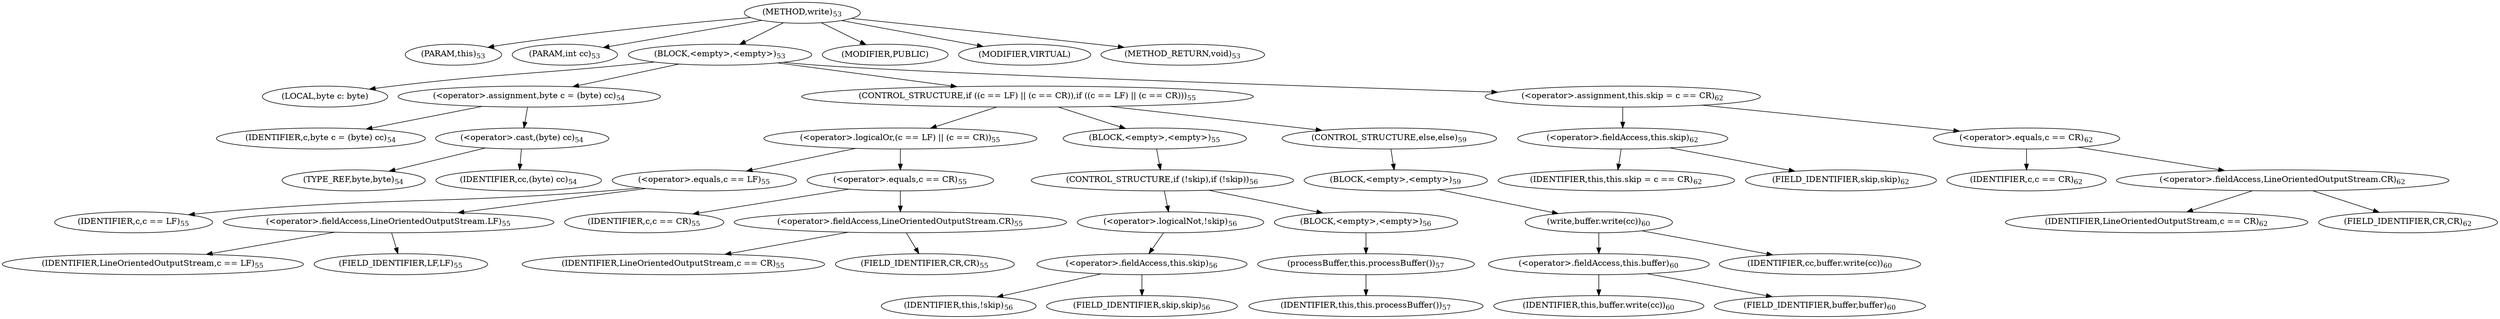 digraph "write" {  
"36" [label = <(METHOD,write)<SUB>53</SUB>> ]
"4" [label = <(PARAM,this)<SUB>53</SUB>> ]
"37" [label = <(PARAM,int cc)<SUB>53</SUB>> ]
"38" [label = <(BLOCK,&lt;empty&gt;,&lt;empty&gt;)<SUB>53</SUB>> ]
"39" [label = <(LOCAL,byte c: byte)> ]
"40" [label = <(&lt;operator&gt;.assignment,byte c = (byte) cc)<SUB>54</SUB>> ]
"41" [label = <(IDENTIFIER,c,byte c = (byte) cc)<SUB>54</SUB>> ]
"42" [label = <(&lt;operator&gt;.cast,(byte) cc)<SUB>54</SUB>> ]
"43" [label = <(TYPE_REF,byte,byte)<SUB>54</SUB>> ]
"44" [label = <(IDENTIFIER,cc,(byte) cc)<SUB>54</SUB>> ]
"45" [label = <(CONTROL_STRUCTURE,if ((c == LF) || (c == CR)),if ((c == LF) || (c == CR)))<SUB>55</SUB>> ]
"46" [label = <(&lt;operator&gt;.logicalOr,(c == LF) || (c == CR))<SUB>55</SUB>> ]
"47" [label = <(&lt;operator&gt;.equals,c == LF)<SUB>55</SUB>> ]
"48" [label = <(IDENTIFIER,c,c == LF)<SUB>55</SUB>> ]
"49" [label = <(&lt;operator&gt;.fieldAccess,LineOrientedOutputStream.LF)<SUB>55</SUB>> ]
"50" [label = <(IDENTIFIER,LineOrientedOutputStream,c == LF)<SUB>55</SUB>> ]
"51" [label = <(FIELD_IDENTIFIER,LF,LF)<SUB>55</SUB>> ]
"52" [label = <(&lt;operator&gt;.equals,c == CR)<SUB>55</SUB>> ]
"53" [label = <(IDENTIFIER,c,c == CR)<SUB>55</SUB>> ]
"54" [label = <(&lt;operator&gt;.fieldAccess,LineOrientedOutputStream.CR)<SUB>55</SUB>> ]
"55" [label = <(IDENTIFIER,LineOrientedOutputStream,c == CR)<SUB>55</SUB>> ]
"56" [label = <(FIELD_IDENTIFIER,CR,CR)<SUB>55</SUB>> ]
"57" [label = <(BLOCK,&lt;empty&gt;,&lt;empty&gt;)<SUB>55</SUB>> ]
"58" [label = <(CONTROL_STRUCTURE,if (!skip),if (!skip))<SUB>56</SUB>> ]
"59" [label = <(&lt;operator&gt;.logicalNot,!skip)<SUB>56</SUB>> ]
"60" [label = <(&lt;operator&gt;.fieldAccess,this.skip)<SUB>56</SUB>> ]
"61" [label = <(IDENTIFIER,this,!skip)<SUB>56</SUB>> ]
"62" [label = <(FIELD_IDENTIFIER,skip,skip)<SUB>56</SUB>> ]
"63" [label = <(BLOCK,&lt;empty&gt;,&lt;empty&gt;)<SUB>56</SUB>> ]
"64" [label = <(processBuffer,this.processBuffer())<SUB>57</SUB>> ]
"3" [label = <(IDENTIFIER,this,this.processBuffer())<SUB>57</SUB>> ]
"65" [label = <(CONTROL_STRUCTURE,else,else)<SUB>59</SUB>> ]
"66" [label = <(BLOCK,&lt;empty&gt;,&lt;empty&gt;)<SUB>59</SUB>> ]
"67" [label = <(write,buffer.write(cc))<SUB>60</SUB>> ]
"68" [label = <(&lt;operator&gt;.fieldAccess,this.buffer)<SUB>60</SUB>> ]
"69" [label = <(IDENTIFIER,this,buffer.write(cc))<SUB>60</SUB>> ]
"70" [label = <(FIELD_IDENTIFIER,buffer,buffer)<SUB>60</SUB>> ]
"71" [label = <(IDENTIFIER,cc,buffer.write(cc))<SUB>60</SUB>> ]
"72" [label = <(&lt;operator&gt;.assignment,this.skip = c == CR)<SUB>62</SUB>> ]
"73" [label = <(&lt;operator&gt;.fieldAccess,this.skip)<SUB>62</SUB>> ]
"74" [label = <(IDENTIFIER,this,this.skip = c == CR)<SUB>62</SUB>> ]
"75" [label = <(FIELD_IDENTIFIER,skip,skip)<SUB>62</SUB>> ]
"76" [label = <(&lt;operator&gt;.equals,c == CR)<SUB>62</SUB>> ]
"77" [label = <(IDENTIFIER,c,c == CR)<SUB>62</SUB>> ]
"78" [label = <(&lt;operator&gt;.fieldAccess,LineOrientedOutputStream.CR)<SUB>62</SUB>> ]
"79" [label = <(IDENTIFIER,LineOrientedOutputStream,c == CR)<SUB>62</SUB>> ]
"80" [label = <(FIELD_IDENTIFIER,CR,CR)<SUB>62</SUB>> ]
"81" [label = <(MODIFIER,PUBLIC)> ]
"82" [label = <(MODIFIER,VIRTUAL)> ]
"83" [label = <(METHOD_RETURN,void)<SUB>53</SUB>> ]
  "36" -> "4" 
  "36" -> "37" 
  "36" -> "38" 
  "36" -> "81" 
  "36" -> "82" 
  "36" -> "83" 
  "38" -> "39" 
  "38" -> "40" 
  "38" -> "45" 
  "38" -> "72" 
  "40" -> "41" 
  "40" -> "42" 
  "42" -> "43" 
  "42" -> "44" 
  "45" -> "46" 
  "45" -> "57" 
  "45" -> "65" 
  "46" -> "47" 
  "46" -> "52" 
  "47" -> "48" 
  "47" -> "49" 
  "49" -> "50" 
  "49" -> "51" 
  "52" -> "53" 
  "52" -> "54" 
  "54" -> "55" 
  "54" -> "56" 
  "57" -> "58" 
  "58" -> "59" 
  "58" -> "63" 
  "59" -> "60" 
  "60" -> "61" 
  "60" -> "62" 
  "63" -> "64" 
  "64" -> "3" 
  "65" -> "66" 
  "66" -> "67" 
  "67" -> "68" 
  "67" -> "71" 
  "68" -> "69" 
  "68" -> "70" 
  "72" -> "73" 
  "72" -> "76" 
  "73" -> "74" 
  "73" -> "75" 
  "76" -> "77" 
  "76" -> "78" 
  "78" -> "79" 
  "78" -> "80" 
}
